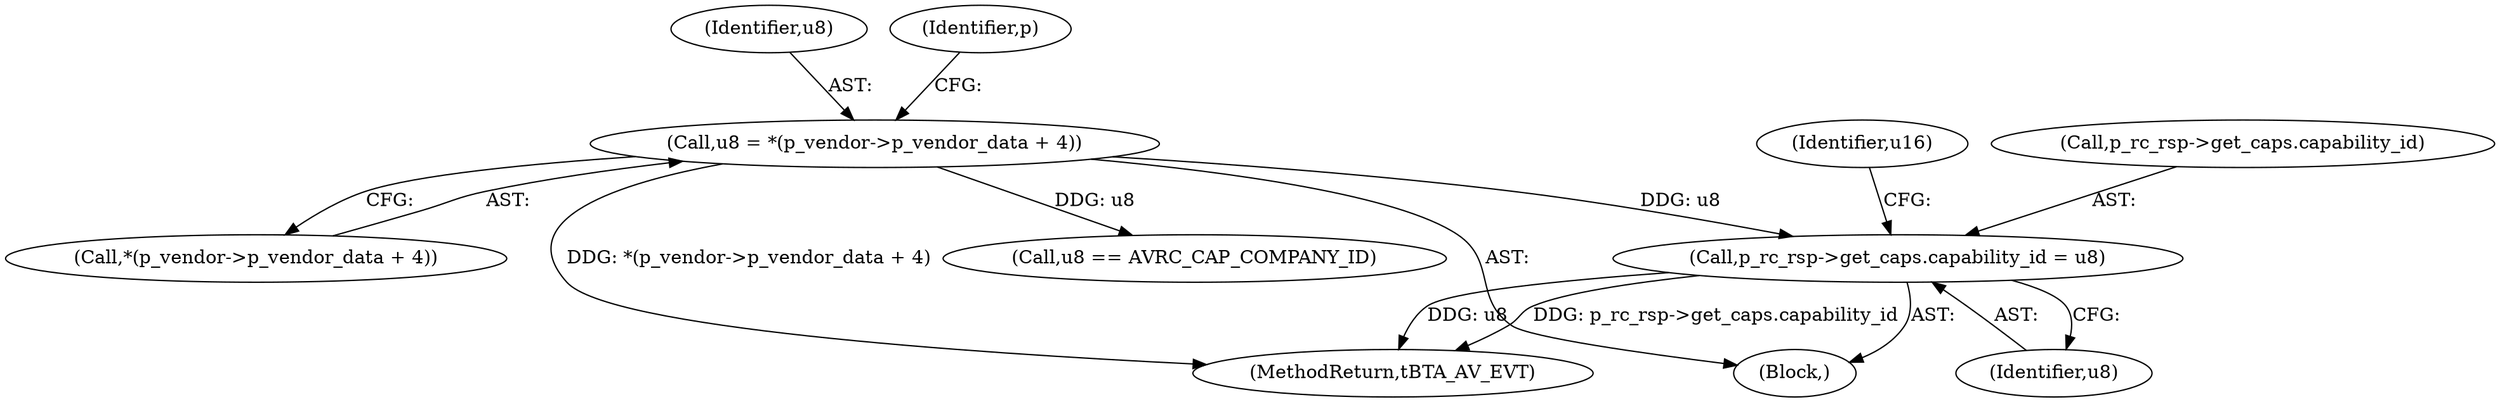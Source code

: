 digraph "0_Android_30cec963095366536ca0b1306089154e09bfe1a9@pointer" {
"1000257" [label="(Call,p_rc_rsp->get_caps.capability_id = u8)"];
"1000242" [label="(Call,u8 = *(p_vendor->p_vendor_data + 4))"];
"1000242" [label="(Call,u8 = *(p_vendor->p_vendor_data + 4))"];
"1000398" [label="(MethodReturn,tBTA_AV_EVT)"];
"1000243" [label="(Identifier,u8)"];
"1000257" [label="(Call,p_rc_rsp->get_caps.capability_id = u8)"];
"1000251" [label="(Identifier,p)"];
"1000265" [label="(Identifier,u16)"];
"1000244" [label="(Call,*(p_vendor->p_vendor_data + 4))"];
"1000295" [label="(Call,u8 == AVRC_CAP_COMPANY_ID)"];
"1000237" [label="(Block,)"];
"1000258" [label="(Call,p_rc_rsp->get_caps.capability_id)"];
"1000263" [label="(Identifier,u8)"];
"1000257" -> "1000237"  [label="AST: "];
"1000257" -> "1000263"  [label="CFG: "];
"1000258" -> "1000257"  [label="AST: "];
"1000263" -> "1000257"  [label="AST: "];
"1000265" -> "1000257"  [label="CFG: "];
"1000257" -> "1000398"  [label="DDG: u8"];
"1000257" -> "1000398"  [label="DDG: p_rc_rsp->get_caps.capability_id"];
"1000242" -> "1000257"  [label="DDG: u8"];
"1000242" -> "1000237"  [label="AST: "];
"1000242" -> "1000244"  [label="CFG: "];
"1000243" -> "1000242"  [label="AST: "];
"1000244" -> "1000242"  [label="AST: "];
"1000251" -> "1000242"  [label="CFG: "];
"1000242" -> "1000398"  [label="DDG: *(p_vendor->p_vendor_data + 4)"];
"1000242" -> "1000295"  [label="DDG: u8"];
}
